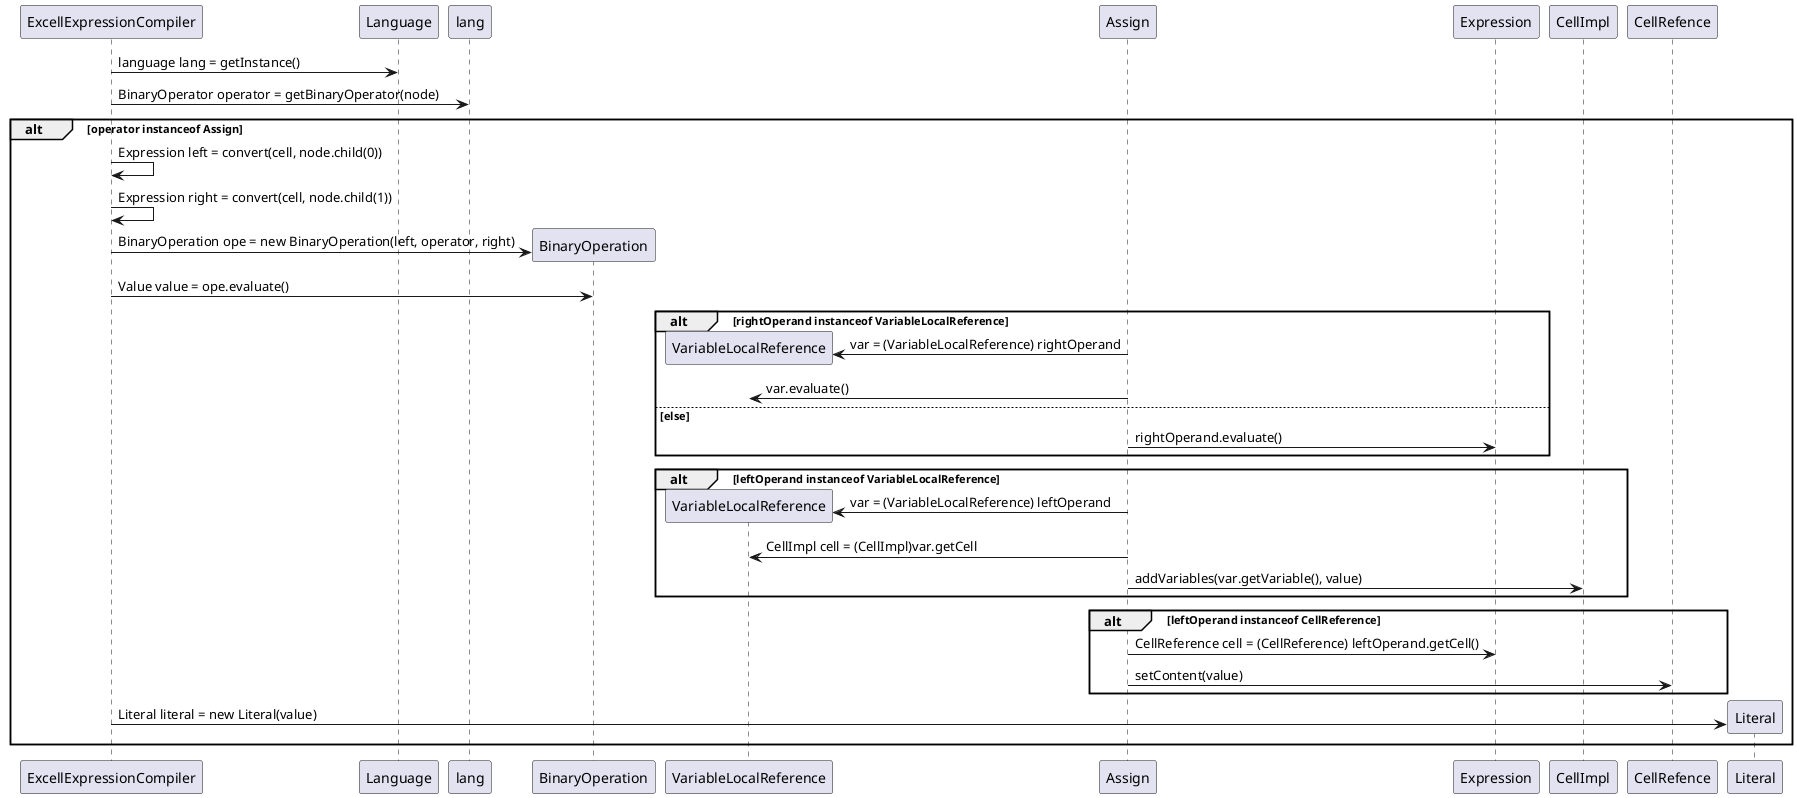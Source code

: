 @startuml doc-files/lang02_01_design_temporary_variables.png

ExcellExpressionCompiler -> Language : language lang = getInstance()
ExcellExpressionCompiler -> lang : BinaryOperator operator = getBinaryOperator(node)

alt operator instanceof Assign
ExcellExpressionCompiler -> ExcellExpressionCompiler : Expression left = convert(cell, node.child(0))
ExcellExpressionCompiler -> ExcellExpressionCompiler : Expression right = convert(cell, node.child(1))

create BinaryOperation
ExcellExpressionCompiler -> BinaryOperation : BinaryOperation ope = new BinaryOperation(left, operator, right)
ExcellExpressionCompiler -> BinaryOperation : Value value = ope.evaluate()

alt rightOperand instanceof VariableLocalReference
create VariableLocalReference
Assign -> VariableLocalReference : var = (VariableLocalReference) rightOperand
Assign -> VariableLocalReference : var.evaluate()
else else
Assign -> Expression : rightOperand.evaluate()
end

alt leftOperand instanceof VariableLocalReference
create VariableLocalReference
Assign -> VariableLocalReference : var = (VariableLocalReference) leftOperand
Assign -> VariableLocalReference : CellImpl cell = (CellImpl)var.getCell
Assign -> CellImpl : addVariables(var.getVariable(), value)
end

alt leftOperand instanceof CellReference
Assign -> Expression : CellReference cell = (CellReference) leftOperand.getCell()
Assign -> CellRefence : setContent(value)
end

create Literal
ExcellExpressionCompiler -> Literal : Literal literal = new Literal(value)

end

@enduml